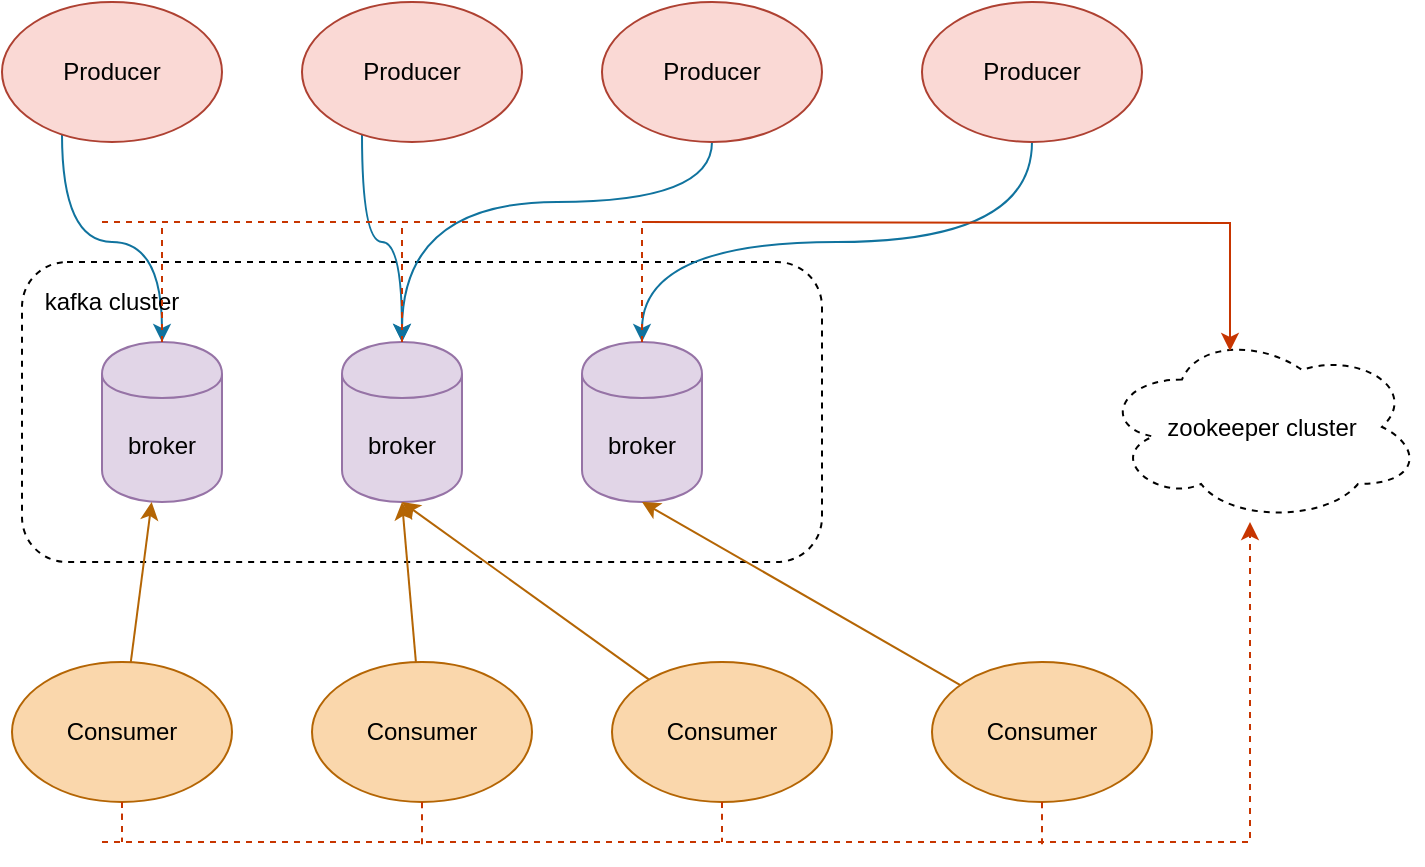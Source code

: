 <mxfile version="12.1.1" type="github" pages="1"><diagram id="bqVwlV5tYGbPtXh7TUeg" name="第 1 页"><mxGraphModel dx="723" dy="380" grid="1" gridSize="10" guides="1" tooltips="1" connect="1" arrows="1" fold="1" page="1" pageScale="1" pageWidth="827" pageHeight="1169" math="0" shadow="0"><root><mxCell id="0"/><mxCell id="1" parent="0"/><mxCell id="P9iGZ4lJFcZkCUjxOeX2-14" value="" style="rounded=1;whiteSpace=wrap;html=1;dashed=1;" vertex="1" parent="1"><mxGeometry x="30" y="160" width="400" height="150" as="geometry"/></mxCell><mxCell id="P9iGZ4lJFcZkCUjxOeX2-24" style="edgeStyle=orthogonalEdgeStyle;rounded=0;orthogonalLoop=1;jettySize=auto;html=1;entryX=0.5;entryY=0;entryDx=0;entryDy=0;curved=1;fillColor=#b1ddf0;strokeColor=#10739e;" edge="1" parent="1" source="P9iGZ4lJFcZkCUjxOeX2-2" target="P9iGZ4lJFcZkCUjxOeX2-13"><mxGeometry relative="1" as="geometry"><Array as="points"><mxPoint x="50" y="150"/><mxPoint x="100" y="150"/></Array></mxGeometry></mxCell><mxCell id="P9iGZ4lJFcZkCUjxOeX2-2" value="Producer" style="ellipse;whiteSpace=wrap;html=1;fillColor=#fad9d5;strokeColor=#ae4132;" vertex="1" parent="1"><mxGeometry x="20" y="30" width="110" height="70" as="geometry"/></mxCell><mxCell id="P9iGZ4lJFcZkCUjxOeX2-25" style="edgeStyle=orthogonalEdgeStyle;curved=1;rounded=0;orthogonalLoop=1;jettySize=auto;html=1;fillColor=#b1ddf0;strokeColor=#10739e;" edge="1" parent="1" source="P9iGZ4lJFcZkCUjxOeX2-3" target="P9iGZ4lJFcZkCUjxOeX2-18"><mxGeometry relative="1" as="geometry"><Array as="points"><mxPoint x="200" y="150"/><mxPoint x="220" y="150"/></Array></mxGeometry></mxCell><mxCell id="P9iGZ4lJFcZkCUjxOeX2-3" value="Producer" style="ellipse;whiteSpace=wrap;html=1;fillColor=#fad9d5;strokeColor=#ae4132;" vertex="1" parent="1"><mxGeometry x="170" y="30" width="110" height="70" as="geometry"/></mxCell><mxCell id="P9iGZ4lJFcZkCUjxOeX2-26" style="edgeStyle=orthogonalEdgeStyle;curved=1;rounded=0;orthogonalLoop=1;jettySize=auto;html=1;fillColor=#b1ddf0;strokeColor=#10739e;" edge="1" parent="1" source="P9iGZ4lJFcZkCUjxOeX2-4" target="P9iGZ4lJFcZkCUjxOeX2-18"><mxGeometry relative="1" as="geometry"><Array as="points"><mxPoint x="375" y="130"/><mxPoint x="220" y="130"/></Array></mxGeometry></mxCell><mxCell id="P9iGZ4lJFcZkCUjxOeX2-4" value="Producer" style="ellipse;whiteSpace=wrap;html=1;fillColor=#fad9d5;strokeColor=#ae4132;" vertex="1" parent="1"><mxGeometry x="320" y="30" width="110" height="70" as="geometry"/></mxCell><mxCell id="P9iGZ4lJFcZkCUjxOeX2-27" style="edgeStyle=orthogonalEdgeStyle;curved=1;rounded=0;orthogonalLoop=1;jettySize=auto;html=1;fillColor=#b1ddf0;strokeColor=#10739e;" edge="1" parent="1" source="P9iGZ4lJFcZkCUjxOeX2-5" target="P9iGZ4lJFcZkCUjxOeX2-19"><mxGeometry relative="1" as="geometry"><Array as="points"><mxPoint x="535" y="150"/><mxPoint x="340" y="150"/></Array></mxGeometry></mxCell><mxCell id="P9iGZ4lJFcZkCUjxOeX2-5" value="Producer" style="ellipse;whiteSpace=wrap;html=1;fillColor=#fad9d5;strokeColor=#ae4132;" vertex="1" parent="1"><mxGeometry x="480" y="30" width="110" height="70" as="geometry"/></mxCell><mxCell id="P9iGZ4lJFcZkCUjxOeX2-13" value="broker" style="shape=cylinder;whiteSpace=wrap;html=1;boundedLbl=1;backgroundOutline=1;fillColor=#e1d5e7;strokeColor=#9673a6;" vertex="1" parent="1"><mxGeometry x="70" y="200" width="60" height="80" as="geometry"/></mxCell><mxCell id="P9iGZ4lJFcZkCUjxOeX2-15" value="kafka cluster" style="text;html=1;strokeColor=none;fillColor=none;align=center;verticalAlign=middle;whiteSpace=wrap;rounded=0;dashed=1;" vertex="1" parent="1"><mxGeometry x="40" y="170" width="70" height="20" as="geometry"/></mxCell><mxCell id="P9iGZ4lJFcZkCUjxOeX2-18" value="broker" style="shape=cylinder;whiteSpace=wrap;html=1;boundedLbl=1;backgroundOutline=1;fillColor=#e1d5e7;strokeColor=#9673a6;" vertex="1" parent="1"><mxGeometry x="190" y="200" width="60" height="80" as="geometry"/></mxCell><mxCell id="P9iGZ4lJFcZkCUjxOeX2-19" value="broker" style="shape=cylinder;whiteSpace=wrap;html=1;boundedLbl=1;backgroundOutline=1;fillColor=#e1d5e7;strokeColor=#9673a6;" vertex="1" parent="1"><mxGeometry x="310" y="200" width="60" height="80" as="geometry"/></mxCell><mxCell id="P9iGZ4lJFcZkCUjxOeX2-28" style="rounded=0;orthogonalLoop=1;jettySize=auto;html=1;fillColor=#fad7ac;strokeColor=#b46504;" edge="1" parent="1" source="P9iGZ4lJFcZkCUjxOeX2-20" target="P9iGZ4lJFcZkCUjxOeX2-13"><mxGeometry relative="1" as="geometry"/></mxCell><mxCell id="P9iGZ4lJFcZkCUjxOeX2-46" style="edgeStyle=orthogonalEdgeStyle;orthogonalLoop=1;jettySize=auto;html=1;dashed=1;fillColor=#fa6800;strokeColor=#C73500;curved=1;endArrow=none;endFill=0;" edge="1" parent="1" source="P9iGZ4lJFcZkCUjxOeX2-20"><mxGeometry relative="1" as="geometry"><mxPoint x="80" y="450" as="targetPoint"/></mxGeometry></mxCell><mxCell id="P9iGZ4lJFcZkCUjxOeX2-20" value="Consumer" style="ellipse;whiteSpace=wrap;html=1;fillColor=#fad7ac;strokeColor=#b46504;" vertex="1" parent="1"><mxGeometry x="25" y="360" width="110" height="70" as="geometry"/></mxCell><mxCell id="P9iGZ4lJFcZkCUjxOeX2-29" style="edgeStyle=none;rounded=0;orthogonalLoop=1;jettySize=auto;html=1;entryX=0.5;entryY=1;entryDx=0;entryDy=0;fillColor=#fad7ac;strokeColor=#b46504;" edge="1" parent="1" source="P9iGZ4lJFcZkCUjxOeX2-21" target="P9iGZ4lJFcZkCUjxOeX2-18"><mxGeometry relative="1" as="geometry"/></mxCell><mxCell id="P9iGZ4lJFcZkCUjxOeX2-21" value="Consumer" style="ellipse;whiteSpace=wrap;html=1;fillColor=#fad7ac;strokeColor=#b46504;" vertex="1" parent="1"><mxGeometry x="175" y="360" width="110" height="70" as="geometry"/></mxCell><mxCell id="P9iGZ4lJFcZkCUjxOeX2-30" style="edgeStyle=none;rounded=0;orthogonalLoop=1;jettySize=auto;html=1;entryX=0.5;entryY=1;entryDx=0;entryDy=0;fillColor=#fad7ac;strokeColor=#b46504;" edge="1" parent="1" source="P9iGZ4lJFcZkCUjxOeX2-22" target="P9iGZ4lJFcZkCUjxOeX2-18"><mxGeometry relative="1" as="geometry"/></mxCell><mxCell id="P9iGZ4lJFcZkCUjxOeX2-22" value="Consumer" style="ellipse;whiteSpace=wrap;html=1;fillColor=#fad7ac;strokeColor=#b46504;" vertex="1" parent="1"><mxGeometry x="325" y="360" width="110" height="70" as="geometry"/></mxCell><mxCell id="P9iGZ4lJFcZkCUjxOeX2-31" style="edgeStyle=none;rounded=0;orthogonalLoop=1;jettySize=auto;html=1;entryX=0.5;entryY=1;entryDx=0;entryDy=0;fillColor=#fad7ac;strokeColor=#b46504;" edge="1" parent="1" source="P9iGZ4lJFcZkCUjxOeX2-23" target="P9iGZ4lJFcZkCUjxOeX2-19"><mxGeometry relative="1" as="geometry"/></mxCell><mxCell id="P9iGZ4lJFcZkCUjxOeX2-23" value="Consumer" style="ellipse;whiteSpace=wrap;html=1;fillColor=#fad7ac;strokeColor=#b46504;" vertex="1" parent="1"><mxGeometry x="485" y="360" width="110" height="70" as="geometry"/></mxCell><mxCell id="P9iGZ4lJFcZkCUjxOeX2-32" value="zookeeper cluster" style="ellipse;shape=cloud;whiteSpace=wrap;html=1;rounded=1;dashed=1;" vertex="1" parent="1"><mxGeometry x="570" y="195" width="160" height="95" as="geometry"/></mxCell><mxCell id="P9iGZ4lJFcZkCUjxOeX2-34" value="" style="endArrow=classic;html=1;entryX=0.4;entryY=0.1;entryDx=0;entryDy=0;entryPerimeter=0;edgeStyle=orthogonalEdgeStyle;rounded=0;fillColor=#fa6800;strokeColor=#C73500;" edge="1" parent="1" target="P9iGZ4lJFcZkCUjxOeX2-32"><mxGeometry width="50" height="50" relative="1" as="geometry"><mxPoint x="340" y="140" as="sourcePoint"/><mxPoint x="550" y="160" as="targetPoint"/></mxGeometry></mxCell><mxCell id="P9iGZ4lJFcZkCUjxOeX2-43" value="" style="endArrow=classic;html=1;edgeStyle=orthogonalEdgeStyle;rounded=0;fillColor=#fa6800;strokeColor=#C73500;dashed=1;" edge="1" parent="1"><mxGeometry width="50" height="50" relative="1" as="geometry"><mxPoint x="70" y="450" as="sourcePoint"/><mxPoint x="644" y="290" as="targetPoint"/><Array as="points"><mxPoint x="90" y="450"/><mxPoint x="644" y="450"/></Array></mxGeometry></mxCell><mxCell id="P9iGZ4lJFcZkCUjxOeX2-47" style="edgeStyle=orthogonalEdgeStyle;orthogonalLoop=1;jettySize=auto;html=1;dashed=1;fillColor=#fa6800;strokeColor=#C73500;curved=1;endArrow=none;endFill=0;" edge="1" parent="1" source="P9iGZ4lJFcZkCUjxOeX2-20"><mxGeometry relative="1" as="geometry"><mxPoint x="80" y="450" as="targetPoint"/><mxPoint x="80" y="430" as="sourcePoint"/><Array as="points"><mxPoint x="80" y="450"/></Array></mxGeometry></mxCell><mxCell id="P9iGZ4lJFcZkCUjxOeX2-48" style="edgeStyle=orthogonalEdgeStyle;orthogonalLoop=1;jettySize=auto;html=1;dashed=1;fillColor=#fa6800;strokeColor=#C73500;curved=1;endArrow=none;endFill=0;exitX=0.5;exitY=1;exitDx=0;exitDy=0;" edge="1" parent="1" source="P9iGZ4lJFcZkCUjxOeX2-21"><mxGeometry relative="1" as="geometry"><mxPoint x="230" y="450" as="targetPoint"/><mxPoint x="90" y="440" as="sourcePoint"/><Array as="points"><mxPoint x="230" y="460"/></Array></mxGeometry></mxCell><mxCell id="P9iGZ4lJFcZkCUjxOeX2-51" value="" style="endArrow=none;dashed=1;html=1;fillColor=#fa6800;strokeColor=#C73500;" edge="1" parent="1"><mxGeometry width="50" height="50" relative="1" as="geometry"><mxPoint x="70" y="140" as="sourcePoint"/><mxPoint x="340" y="140" as="targetPoint"/></mxGeometry></mxCell><mxCell id="P9iGZ4lJFcZkCUjxOeX2-52" style="edgeStyle=orthogonalEdgeStyle;orthogonalLoop=1;jettySize=auto;html=1;dashed=1;fillColor=#fa6800;strokeColor=#C73500;curved=1;endArrow=none;endFill=0;exitX=0.5;exitY=1;exitDx=0;exitDy=0;" edge="1" parent="1" source="P9iGZ4lJFcZkCUjxOeX2-22"><mxGeometry relative="1" as="geometry"><mxPoint x="380" y="450" as="targetPoint"/><mxPoint x="240" y="440" as="sourcePoint"/><Array as="points"><mxPoint x="380" y="450"/><mxPoint x="380" y="450"/></Array></mxGeometry></mxCell><mxCell id="P9iGZ4lJFcZkCUjxOeX2-53" style="edgeStyle=orthogonalEdgeStyle;orthogonalLoop=1;jettySize=auto;html=1;dashed=1;fillColor=#fa6800;strokeColor=#C73500;curved=1;endArrow=none;endFill=0;exitX=0.5;exitY=1;exitDx=0;exitDy=0;" edge="1" parent="1" source="P9iGZ4lJFcZkCUjxOeX2-23"><mxGeometry relative="1" as="geometry"><mxPoint x="540" y="450" as="targetPoint"/><mxPoint x="390" y="440" as="sourcePoint"/><Array as="points"><mxPoint x="540" y="460"/></Array></mxGeometry></mxCell><mxCell id="P9iGZ4lJFcZkCUjxOeX2-54" style="orthogonalLoop=1;jettySize=auto;html=1;dashed=1;fillColor=#fa6800;strokeColor=#C73500;endArrow=none;endFill=0;exitX=0.5;exitY=0;exitDx=0;exitDy=0;" edge="1" parent="1" source="P9iGZ4lJFcZkCUjxOeX2-19"><mxGeometry relative="1" as="geometry"><mxPoint x="340" y="140" as="targetPoint"/><mxPoint x="550" y="440" as="sourcePoint"/></mxGeometry></mxCell><mxCell id="P9iGZ4lJFcZkCUjxOeX2-55" style="orthogonalLoop=1;jettySize=auto;html=1;dashed=1;fillColor=#fa6800;strokeColor=#C73500;endArrow=none;endFill=0;exitX=0.5;exitY=0;exitDx=0;exitDy=0;" edge="1" parent="1" source="P9iGZ4lJFcZkCUjxOeX2-13"><mxGeometry relative="1" as="geometry"><mxPoint x="100" y="140" as="targetPoint"/><mxPoint x="350" y="210" as="sourcePoint"/></mxGeometry></mxCell><mxCell id="P9iGZ4lJFcZkCUjxOeX2-56" style="orthogonalLoop=1;jettySize=auto;html=1;dashed=1;fillColor=#fa6800;strokeColor=#C73500;endArrow=none;endFill=0;exitX=0.5;exitY=0;exitDx=0;exitDy=0;" edge="1" parent="1" source="P9iGZ4lJFcZkCUjxOeX2-18"><mxGeometry relative="1" as="geometry"><mxPoint x="220" y="140" as="targetPoint"/><mxPoint x="360" y="220" as="sourcePoint"/></mxGeometry></mxCell></root></mxGraphModel></diagram></mxfile>